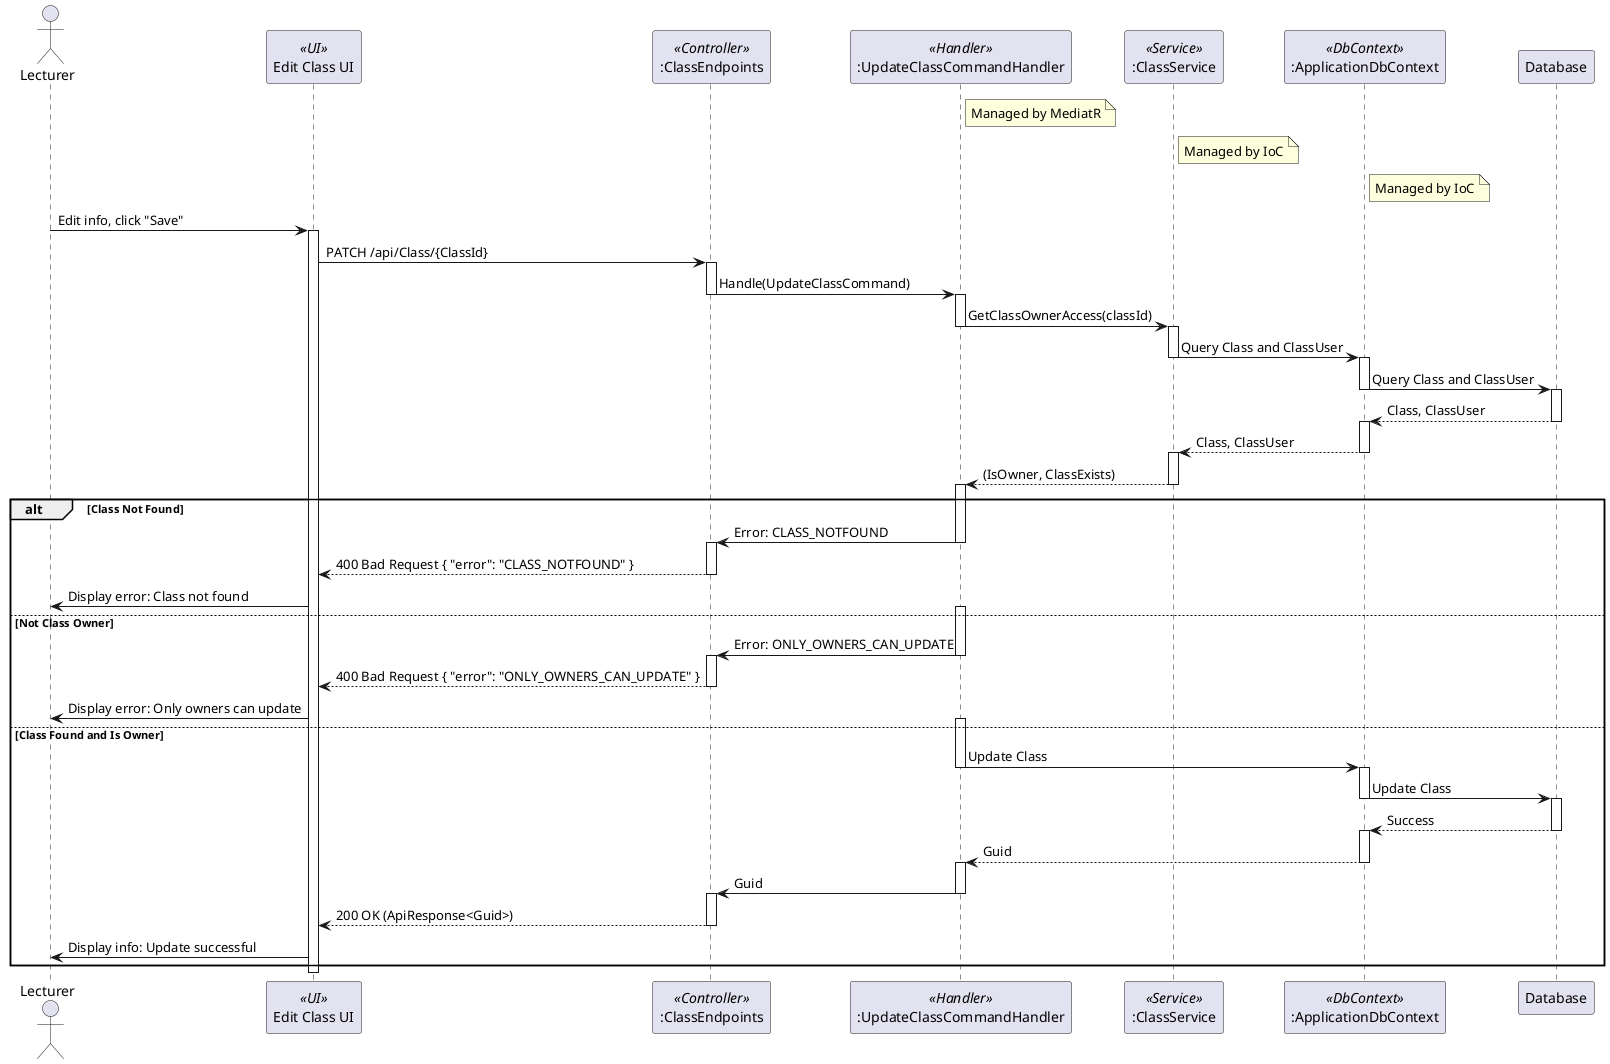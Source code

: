 @startuml
actor "Lecturer" as User
participant "Edit Class UI" as UI <<UI>>
participant ":ClassEndpoints" as ClassEndpoints <<Controller>>
participant ":UpdateClassCommandHandler" as UpdateClassCommandHandler <<Handler>>
participant ":ClassService" as ClassService <<Service>>
participant ":ApplicationDbContext" as ApplicationDbContext <<DbContext>>
participant Database

note right of UpdateClassCommandHandler
  Managed by MediatR
end note

note right of ClassService
  Managed by IoC
end note

note right of ApplicationDbContext
  Managed by IoC
end note

User -> UI : Edit info, click "Save"
activate UI
UI -> ClassEndpoints : PATCH /api/Class/{ClassId}
activate ClassEndpoints
ClassEndpoints -> UpdateClassCommandHandler : Handle(UpdateClassCommand)
deactivate ClassEndpoints
activate UpdateClassCommandHandler
UpdateClassCommandHandler -> ClassService : GetClassOwnerAccess(classId)
deactivate UpdateClassCommandHandler
activate ClassService
ClassService -> ApplicationDbContext : Query Class and ClassUser
deactivate ClassService
activate ApplicationDbContext
ApplicationDbContext -> Database : Query Class and ClassUser
deactivate ApplicationDbContext
activate Database
Database --> ApplicationDbContext : Class, ClassUser
deactivate Database
activate ApplicationDbContext
ApplicationDbContext --> ClassService : Class, ClassUser
deactivate ApplicationDbContext
activate ClassService
ClassService --> UpdateClassCommandHandler : (IsOwner, ClassExists)
deactivate ClassService
activate UpdateClassCommandHandler
alt Class Not Found
    UpdateClassCommandHandler -> ClassEndpoints : Error: CLASS_NOTFOUND
    deactivate UpdateClassCommandHandler
    activate ClassEndpoints
    ClassEndpoints --> UI : 400 Bad Request { "error": "CLASS_NOTFOUND" }
    deactivate ClassEndpoints
    UI -> User : Display error: Class not found
else Not Class Owner
    activate UpdateClassCommandHandler
    UpdateClassCommandHandler -> ClassEndpoints : Error: ONLY_OWNERS_CAN_UPDATE
    deactivate UpdateClassCommandHandler
    activate ClassEndpoints
    ClassEndpoints --> UI : 400 Bad Request { "error": "ONLY_OWNERS_CAN_UPDATE" }
    deactivate ClassEndpoints
    UI -> User : Display error: Only owners can update
else Class Found and Is Owner
    activate UpdateClassCommandHandler
    UpdateClassCommandHandler -> ApplicationDbContext : Update Class
    deactivate UpdateClassCommandHandler
    activate ApplicationDbContext
    ApplicationDbContext -> Database : Update Class
    deactivate ApplicationDbContext
    activate Database
    Database --> ApplicationDbContext : Success
    deactivate Database
    activate ApplicationDbContext
    ApplicationDbContext --> UpdateClassCommandHandler : Guid
    deactivate ApplicationDbContext
    activate UpdateClassCommandHandler
    UpdateClassCommandHandler -> ClassEndpoints : Guid
    deactivate UpdateClassCommandHandler
    activate ClassEndpoints
    ClassEndpoints --> UI : 200 OK (ApiResponse<Guid>)
    deactivate ClassEndpoints
    UI -> User : Display info: Update successful
end
deactivate UI

@enduml